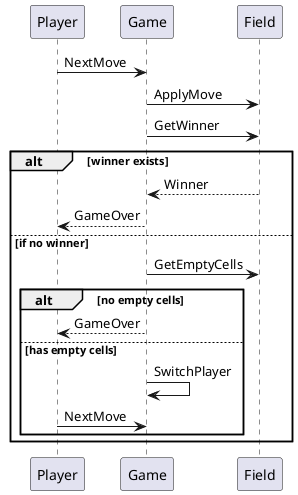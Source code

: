 ﻿@startuml
'https://plantuml.com/ru/sequence-diagram

Player -> Game : NextMove
Game -> Field : ApplyMove
Game -> Field : GetWinner

alt winner exists

    Field --> Game: Winner
    Game --> Player : GameOver

else if no winner
    
    Game -> Field : GetEmptyCells
    alt no empty cells
        Game --> Player : GameOver
    else has empty cells
        Game -> Game : SwitchPlayer
        Player -> Game : NextMove
    end
    
end
 
@enduml